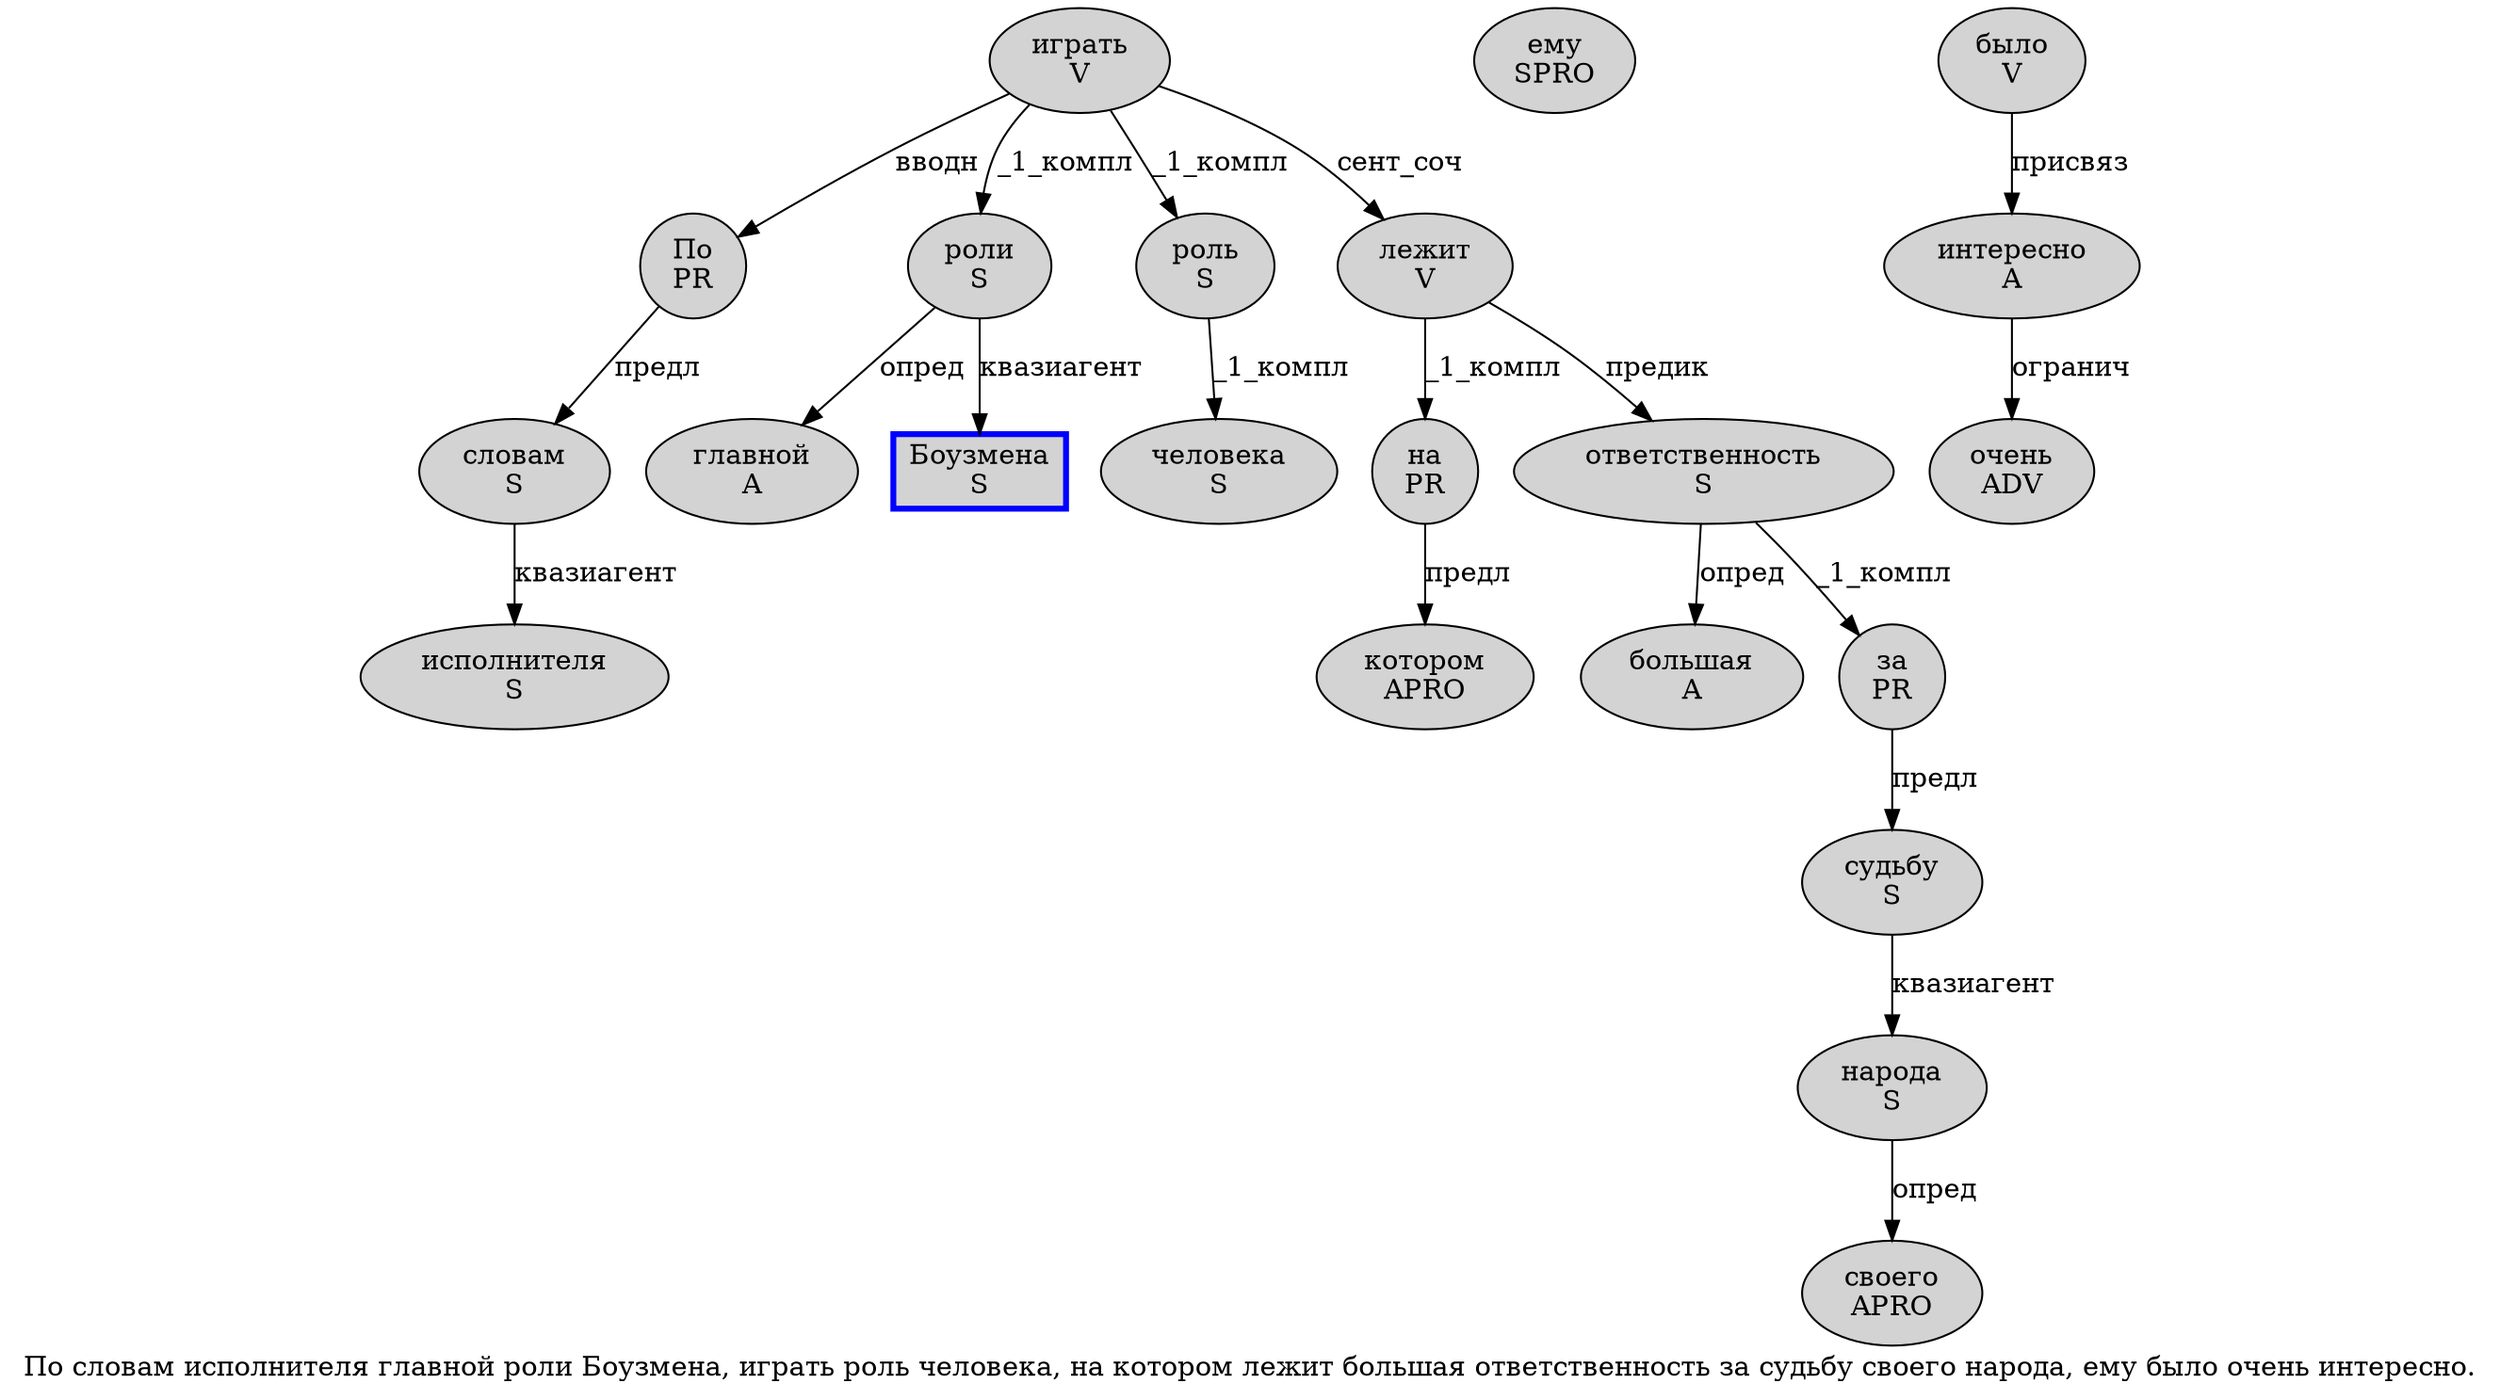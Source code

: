 digraph SENTENCE_1654 {
	graph [label="По словам исполнителя главной роли Боузмена, играть роль человека, на котором лежит большая ответственность за судьбу своего народа, ему было очень интересно."]
	node [style=filled]
		0 [label="По
PR" color="" fillcolor=lightgray penwidth=1 shape=ellipse]
		1 [label="словам
S" color="" fillcolor=lightgray penwidth=1 shape=ellipse]
		2 [label="исполнителя
S" color="" fillcolor=lightgray penwidth=1 shape=ellipse]
		3 [label="главной
A" color="" fillcolor=lightgray penwidth=1 shape=ellipse]
		4 [label="роли
S" color="" fillcolor=lightgray penwidth=1 shape=ellipse]
		5 [label="Боузмена
S" color=blue fillcolor=lightgray penwidth=3 shape=box]
		7 [label="играть
V" color="" fillcolor=lightgray penwidth=1 shape=ellipse]
		8 [label="роль
S" color="" fillcolor=lightgray penwidth=1 shape=ellipse]
		9 [label="человека
S" color="" fillcolor=lightgray penwidth=1 shape=ellipse]
		11 [label="на
PR" color="" fillcolor=lightgray penwidth=1 shape=ellipse]
		12 [label="котором
APRO" color="" fillcolor=lightgray penwidth=1 shape=ellipse]
		13 [label="лежит
V" color="" fillcolor=lightgray penwidth=1 shape=ellipse]
		14 [label="большая
A" color="" fillcolor=lightgray penwidth=1 shape=ellipse]
		15 [label="ответственность
S" color="" fillcolor=lightgray penwidth=1 shape=ellipse]
		16 [label="за
PR" color="" fillcolor=lightgray penwidth=1 shape=ellipse]
		17 [label="судьбу
S" color="" fillcolor=lightgray penwidth=1 shape=ellipse]
		18 [label="своего
APRO" color="" fillcolor=lightgray penwidth=1 shape=ellipse]
		19 [label="народа
S" color="" fillcolor=lightgray penwidth=1 shape=ellipse]
		21 [label="ему
SPRO" color="" fillcolor=lightgray penwidth=1 shape=ellipse]
		22 [label="было
V" color="" fillcolor=lightgray penwidth=1 shape=ellipse]
		23 [label="очень
ADV" color="" fillcolor=lightgray penwidth=1 shape=ellipse]
		24 [label="интересно
A" color="" fillcolor=lightgray penwidth=1 shape=ellipse]
			17 -> 19 [label="квазиагент"]
			1 -> 2 [label="квазиагент"]
			13 -> 11 [label="_1_компл"]
			13 -> 15 [label="предик"]
			15 -> 14 [label="опред"]
			15 -> 16 [label="_1_компл"]
			7 -> 0 [label="вводн"]
			7 -> 4 [label="_1_компл"]
			7 -> 8 [label="_1_компл"]
			7 -> 13 [label="сент_соч"]
			0 -> 1 [label="предл"]
			11 -> 12 [label="предл"]
			4 -> 3 [label="опред"]
			4 -> 5 [label="квазиагент"]
			24 -> 23 [label="огранич"]
			16 -> 17 [label="предл"]
			22 -> 24 [label="присвяз"]
			19 -> 18 [label="опред"]
			8 -> 9 [label="_1_компл"]
}